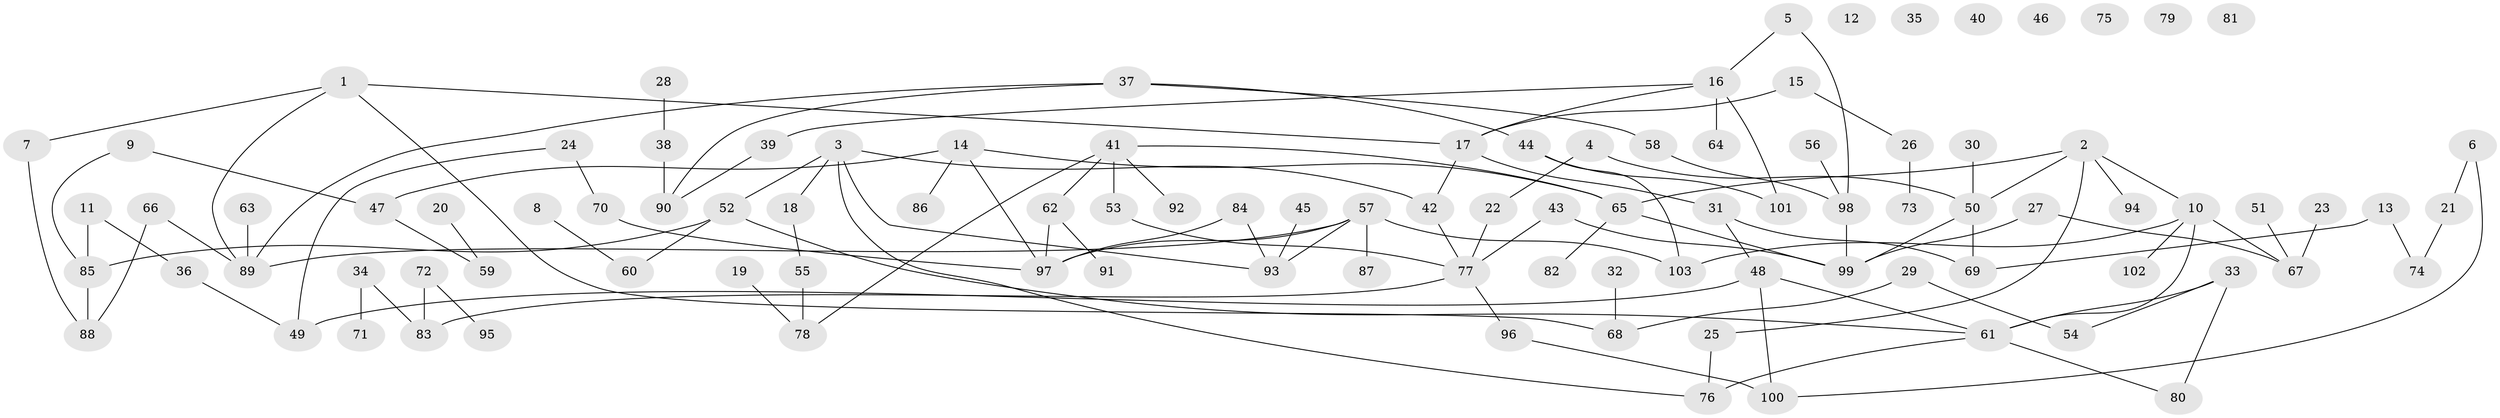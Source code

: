 // coarse degree distribution, {0: 0.17073170731707318, 1: 0.3170731707317073, 2: 0.1951219512195122, 4: 0.12195121951219512, 7: 0.024390243902439025, 9: 0.04878048780487805, 5: 0.07317073170731707, 3: 0.024390243902439025, 6: 0.024390243902439025}
// Generated by graph-tools (version 1.1) at 2025/42/03/04/25 21:42:28]
// undirected, 103 vertices, 124 edges
graph export_dot {
graph [start="1"]
  node [color=gray90,style=filled];
  1;
  2;
  3;
  4;
  5;
  6;
  7;
  8;
  9;
  10;
  11;
  12;
  13;
  14;
  15;
  16;
  17;
  18;
  19;
  20;
  21;
  22;
  23;
  24;
  25;
  26;
  27;
  28;
  29;
  30;
  31;
  32;
  33;
  34;
  35;
  36;
  37;
  38;
  39;
  40;
  41;
  42;
  43;
  44;
  45;
  46;
  47;
  48;
  49;
  50;
  51;
  52;
  53;
  54;
  55;
  56;
  57;
  58;
  59;
  60;
  61;
  62;
  63;
  64;
  65;
  66;
  67;
  68;
  69;
  70;
  71;
  72;
  73;
  74;
  75;
  76;
  77;
  78;
  79;
  80;
  81;
  82;
  83;
  84;
  85;
  86;
  87;
  88;
  89;
  90;
  91;
  92;
  93;
  94;
  95;
  96;
  97;
  98;
  99;
  100;
  101;
  102;
  103;
  1 -- 7;
  1 -- 17;
  1 -- 68;
  1 -- 89;
  2 -- 10;
  2 -- 25;
  2 -- 50;
  2 -- 65;
  2 -- 94;
  3 -- 18;
  3 -- 42;
  3 -- 52;
  3 -- 76;
  3 -- 93;
  4 -- 22;
  4 -- 50;
  5 -- 16;
  5 -- 98;
  6 -- 21;
  6 -- 100;
  7 -- 88;
  8 -- 60;
  9 -- 47;
  9 -- 85;
  10 -- 61;
  10 -- 67;
  10 -- 102;
  10 -- 103;
  11 -- 36;
  11 -- 85;
  13 -- 69;
  13 -- 74;
  14 -- 47;
  14 -- 65;
  14 -- 86;
  14 -- 97;
  15 -- 17;
  15 -- 26;
  16 -- 17;
  16 -- 39;
  16 -- 64;
  16 -- 101;
  17 -- 31;
  17 -- 42;
  18 -- 55;
  19 -- 78;
  20 -- 59;
  21 -- 74;
  22 -- 77;
  23 -- 67;
  24 -- 49;
  24 -- 70;
  25 -- 76;
  26 -- 73;
  27 -- 67;
  27 -- 99;
  28 -- 38;
  29 -- 54;
  29 -- 68;
  30 -- 50;
  31 -- 48;
  31 -- 69;
  32 -- 68;
  33 -- 54;
  33 -- 61;
  33 -- 80;
  34 -- 71;
  34 -- 83;
  36 -- 49;
  37 -- 44;
  37 -- 58;
  37 -- 89;
  37 -- 90;
  38 -- 90;
  39 -- 90;
  41 -- 53;
  41 -- 62;
  41 -- 65;
  41 -- 78;
  41 -- 92;
  42 -- 77;
  43 -- 77;
  43 -- 99;
  44 -- 101;
  44 -- 103;
  45 -- 93;
  47 -- 59;
  48 -- 49;
  48 -- 61;
  48 -- 100;
  50 -- 69;
  50 -- 99;
  51 -- 67;
  52 -- 60;
  52 -- 61;
  52 -- 85;
  53 -- 77;
  55 -- 78;
  56 -- 98;
  57 -- 87;
  57 -- 89;
  57 -- 93;
  57 -- 97;
  57 -- 103;
  58 -- 98;
  61 -- 76;
  61 -- 80;
  62 -- 91;
  62 -- 97;
  63 -- 89;
  65 -- 82;
  65 -- 99;
  66 -- 88;
  66 -- 89;
  70 -- 97;
  72 -- 83;
  72 -- 95;
  77 -- 83;
  77 -- 96;
  84 -- 93;
  84 -- 97;
  85 -- 88;
  96 -- 100;
  98 -- 99;
}
